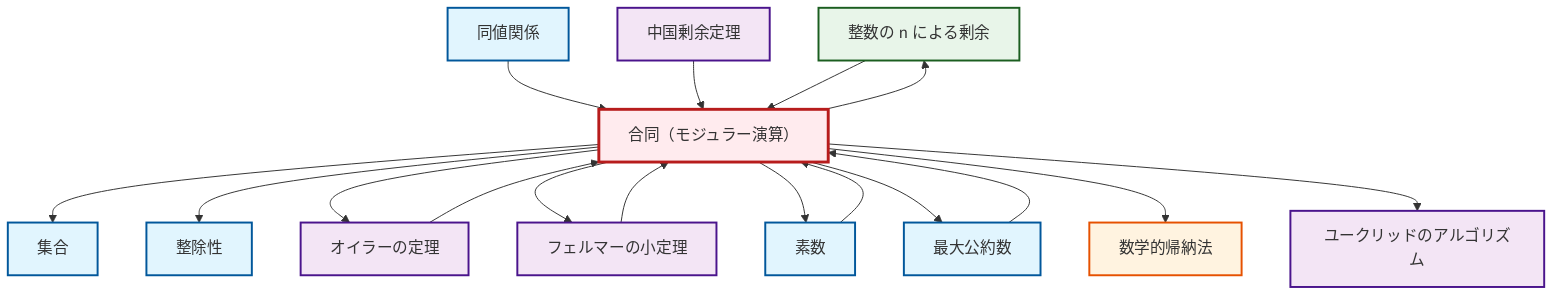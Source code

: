 graph TD
    classDef definition fill:#e1f5fe,stroke:#01579b,stroke-width:2px
    classDef theorem fill:#f3e5f5,stroke:#4a148c,stroke-width:2px
    classDef axiom fill:#fff3e0,stroke:#e65100,stroke-width:2px
    classDef example fill:#e8f5e9,stroke:#1b5e20,stroke-width:2px
    classDef current fill:#ffebee,stroke:#b71c1c,stroke-width:3px
    ex-quotient-integers-mod-n["整数の n による剰余"]:::example
    def-congruence["合同（モジュラー演算）"]:::definition
    def-set["集合"]:::definition
    def-gcd["最大公約数"]:::definition
    thm-fermat-little["フェルマーの小定理"]:::theorem
    def-divisibility["整除性"]:::definition
    thm-chinese-remainder["中国剰余定理"]:::theorem
    ax-induction["数学的帰納法"]:::axiom
    thm-euclidean-algorithm["ユークリッドのアルゴリズム"]:::theorem
    thm-euler["オイラーの定理"]:::theorem
    def-equivalence-relation["同値関係"]:::definition
    def-prime["素数"]:::definition
    def-congruence --> def-set
    def-congruence --> def-divisibility
    def-congruence --> thm-euler
    def-equivalence-relation --> def-congruence
    thm-chinese-remainder --> def-congruence
    def-gcd --> def-congruence
    def-congruence --> thm-fermat-little
    def-congruence --> def-prime
    def-prime --> def-congruence
    def-congruence --> def-gcd
    def-congruence --> ex-quotient-integers-mod-n
    def-congruence --> ax-induction
    thm-fermat-little --> def-congruence
    ex-quotient-integers-mod-n --> def-congruence
    thm-euler --> def-congruence
    def-congruence --> thm-euclidean-algorithm
    class def-congruence current